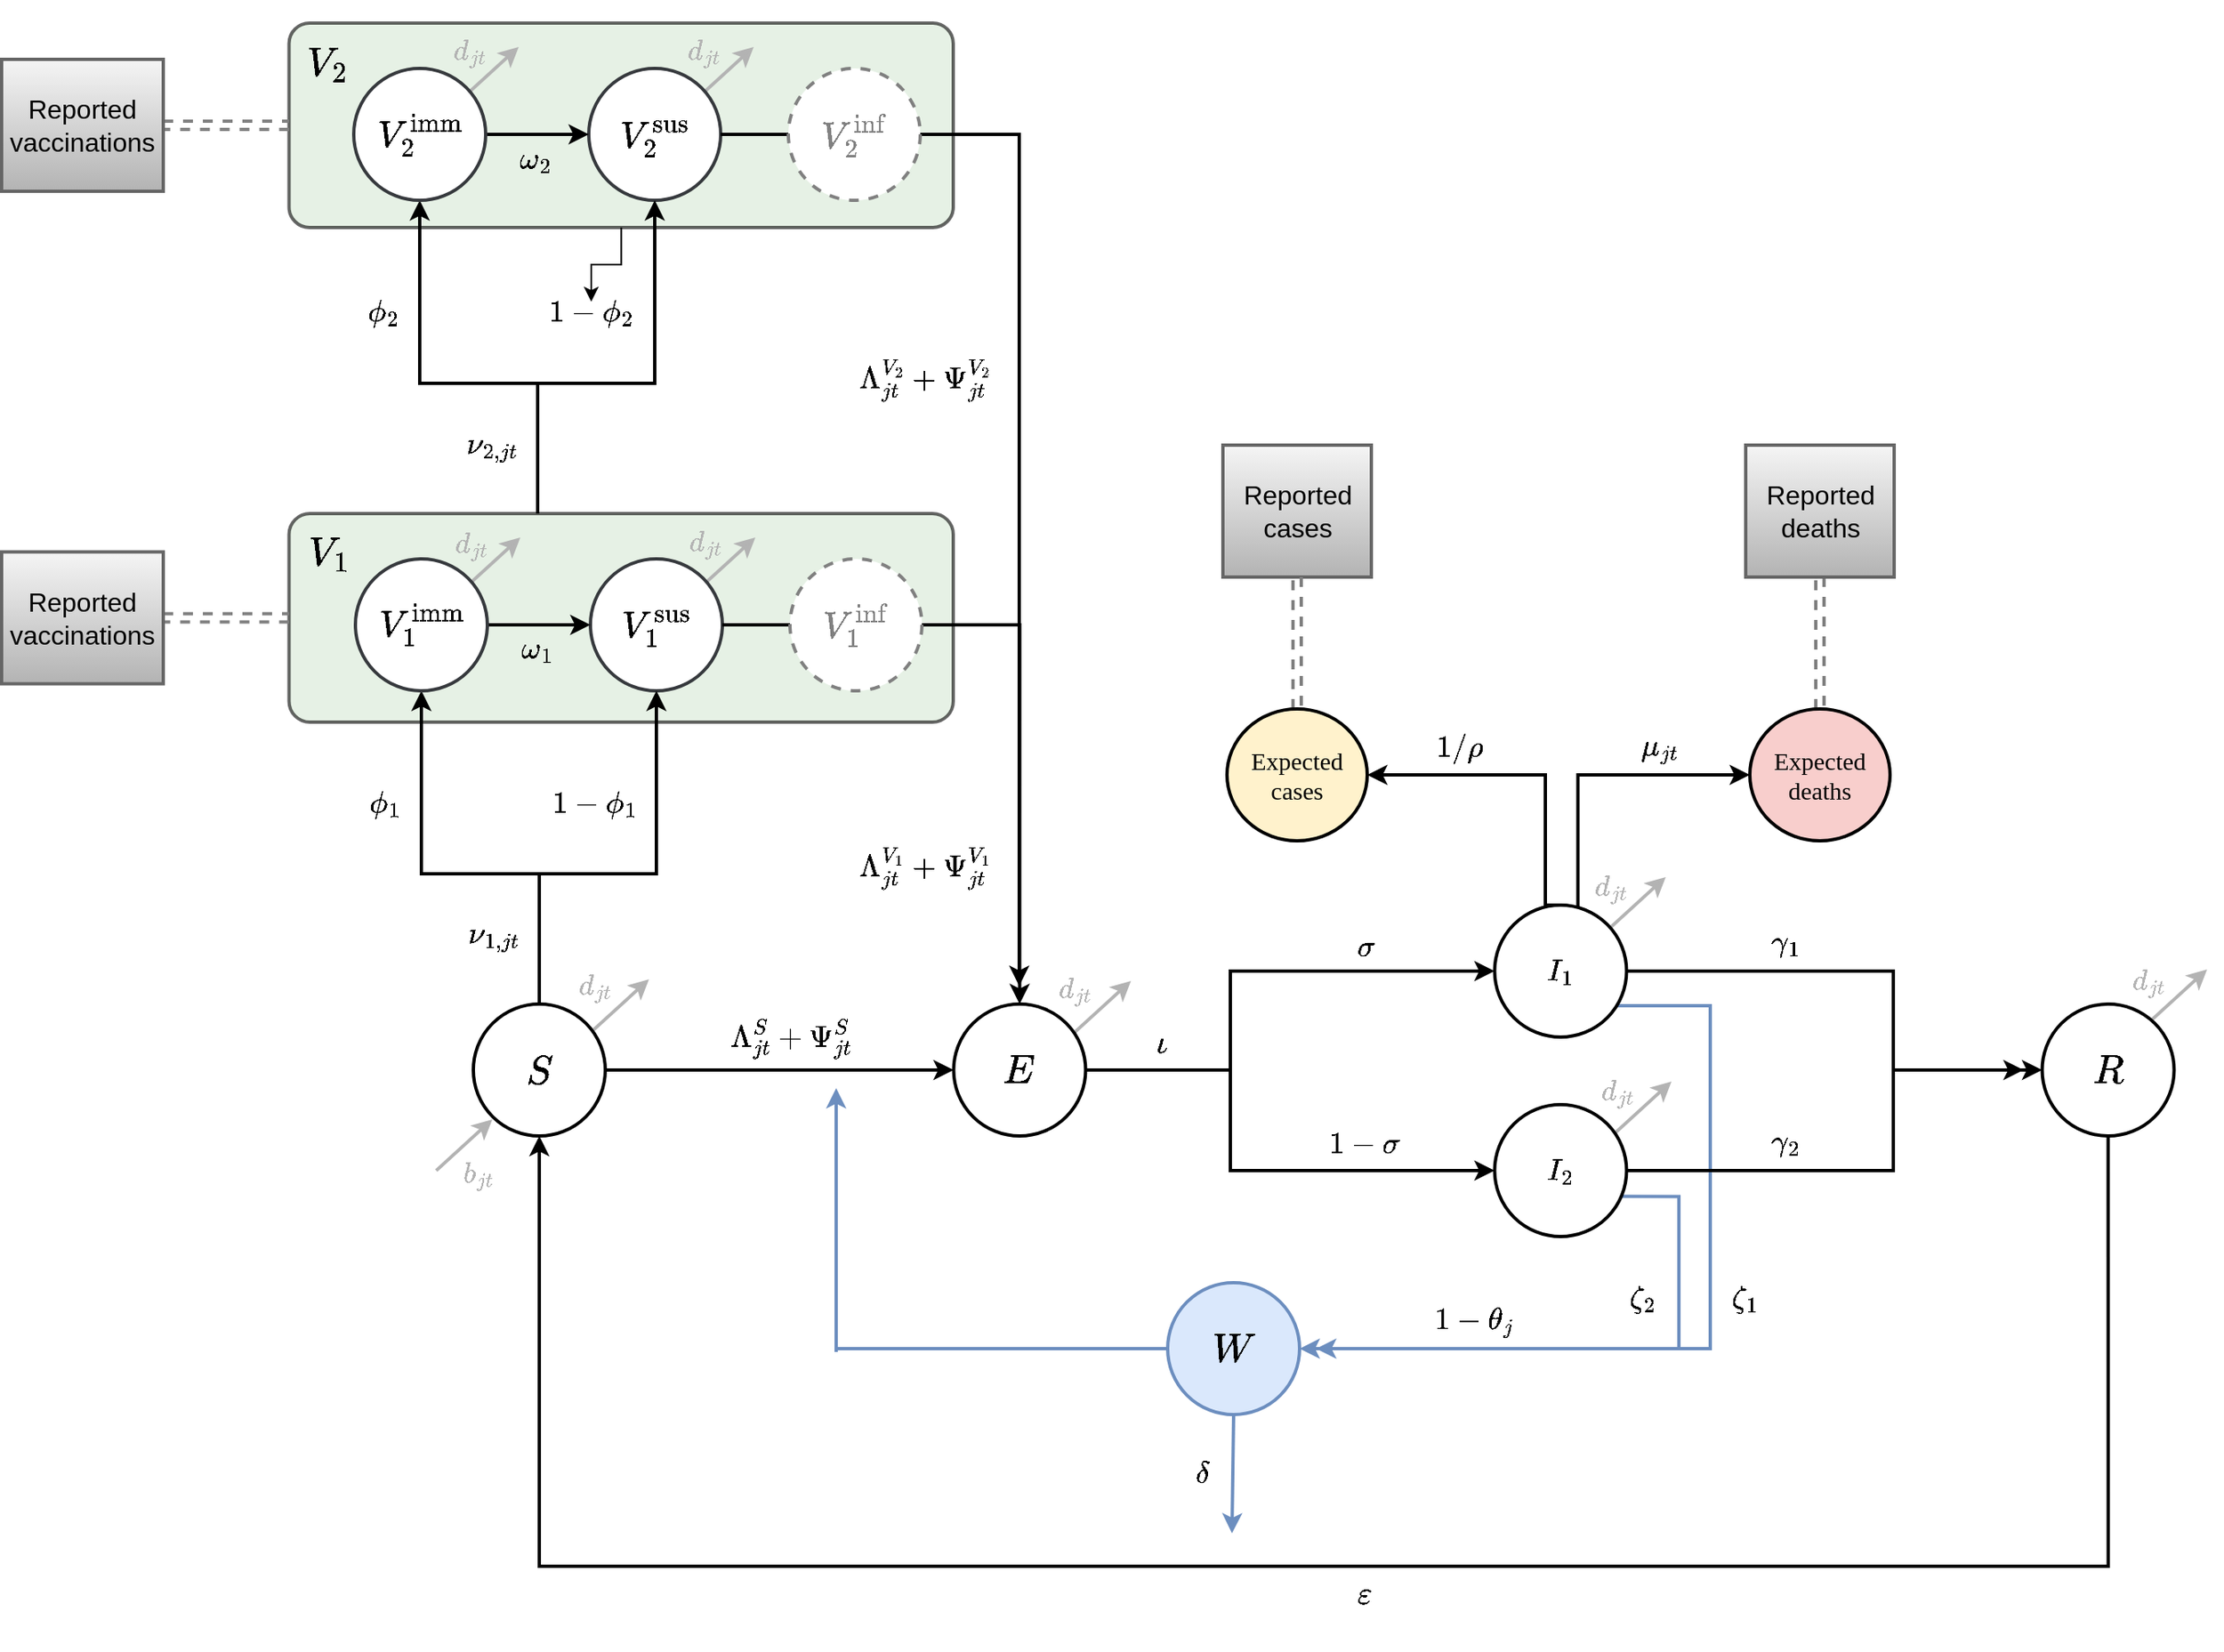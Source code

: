 <mxfile version="24.7.5">
  <diagram name="Page-1" id="SHD7UDlB_XUJz2UPsoch">
    <mxGraphModel dx="726" dy="-8686" grid="1" gridSize="10" guides="1" tooltips="1" connect="1" arrows="1" fold="1" page="1" pageScale="1" pageWidth="850" pageHeight="1100" background="#FFFFFF" math="1" shadow="0">
      <root>
        <mxCell id="0" />
        <mxCell id="1" parent="0" />
        <mxCell id="UCHa1UU7zW6uGpZXuyY--20" value="" style="rounded=1;whiteSpace=wrap;html=1;fillColor=#d5e8d4;strokeColor=#000000;arcSize=10;strokeWidth=2;opacity=60;" parent="1" vertex="1">
          <mxGeometry x="1367.25" y="10583.5" width="402.75" height="126.5" as="geometry" />
        </mxCell>
        <mxCell id="UCHa1UU7zW6uGpZXuyY--46" style="edgeStyle=orthogonalEdgeStyle;rounded=0;orthogonalLoop=1;jettySize=auto;html=1;" parent="1" edge="1">
          <mxGeometry relative="1" as="geometry">
            <mxPoint x="1579" y="10740" as="targetPoint" />
            <mxPoint x="1579" y="10740" as="sourcePoint" />
          </mxGeometry>
        </mxCell>
        <mxCell id="UCHa1UU7zW6uGpZXuyY--34" value="$$ d_{jt} $$" style="text;html=1;align=center;verticalAlign=middle;whiteSpace=wrap;rounded=0;rotation=0;fontSize=17;fontFamily=Verdana;fillColor=none;fontColor=#B3B3B3;strokeColor=none;strokeWidth=2;" parent="1" vertex="1">
          <mxGeometry x="1610" y="10586" width="20" height="30" as="geometry" />
        </mxCell>
        <mxCell id="UCHa1UU7zW6uGpZXuyY--35" value="" style="endArrow=classic;html=1;rounded=0;fillColor=#f5f5f5;strokeColor=#B3B3B3;strokeWidth=2;" parent="1" edge="1">
          <mxGeometry width="50" height="50" relative="1" as="geometry">
            <mxPoint x="1616" y="10629" as="sourcePoint" />
            <mxPoint x="1650" y="10598" as="targetPoint" />
          </mxGeometry>
        </mxCell>
        <mxCell id="oLPMuAoCh5_cgTSaJTIH-137" style="edgeStyle=orthogonalEdgeStyle;rounded=0;orthogonalLoop=1;jettySize=auto;html=1;strokeColor=#000000;strokeWidth=2;entryX=0;entryY=0.5;entryDx=0;entryDy=0;exitX=1;exitY=0;exitDx=0;exitDy=0;" parent="1" source="oLPMuAoCh5_cgTSaJTIH-207" target="oLPMuAoCh5_cgTSaJTIH-170" edge="1">
          <mxGeometry relative="1" as="geometry">
            <mxPoint x="2180" y="10792" as="sourcePoint" />
            <mxPoint x="2220" y="10792" as="targetPoint" />
            <Array as="points">
              <mxPoint x="2148.75" y="10833" />
              <mxPoint x="2148.75" y="10742" />
            </Array>
          </mxGeometry>
        </mxCell>
        <mxCell id="oLPMuAoCh5_cgTSaJTIH-140" style="edgeStyle=orthogonalEdgeStyle;rounded=0;orthogonalLoop=1;jettySize=auto;html=1;exitX=1;exitY=0.5;exitDx=0;exitDy=0;strokeColor=#000000;strokeWidth=2;entryX=0;entryY=0.5;entryDx=0;entryDy=0;" parent="1" source="oLPMuAoCh5_cgTSaJTIH-202" target="oLPMuAoCh5_cgTSaJTIH-206" edge="1">
          <mxGeometry relative="1" as="geometry">
            <mxPoint x="1979.75" y="10922" as="sourcePoint" />
            <mxPoint x="1747.25" y="10921" as="targetPoint" />
          </mxGeometry>
        </mxCell>
        <mxCell id="oLPMuAoCh5_cgTSaJTIH-143" style="edgeStyle=orthogonalEdgeStyle;rounded=0;orthogonalLoop=1;jettySize=auto;html=1;fillColor=#dae8fc;strokeColor=#6c8ebf;strokeWidth=2;exitX=0.909;exitY=0.696;exitDx=0;exitDy=0;exitPerimeter=0;entryX=1;entryY=0.5;entryDx=0;entryDy=0;" parent="1" source="oLPMuAoCh5_cgTSaJTIH-205" target="oLPMuAoCh5_cgTSaJTIH-146" edge="1">
          <mxGeometry relative="1" as="geometry">
            <Array as="points">
              <mxPoint x="2210" y="10998" />
              <mxPoint x="2210" y="11090" />
            </Array>
            <mxPoint x="2240" y="11030" as="sourcePoint" />
            <mxPoint x="2050" y="11109" as="targetPoint" />
          </mxGeometry>
        </mxCell>
        <mxCell id="oLPMuAoCh5_cgTSaJTIH-144" style="edgeStyle=orthogonalEdgeStyle;rounded=0;orthogonalLoop=1;jettySize=auto;html=1;exitX=0.5;exitY=1;exitDx=0;exitDy=0;entryX=0.5;entryY=1;entryDx=0;entryDy=0;strokeColor=#000000;strokeWidth=2;" parent="1" source="oLPMuAoCh5_cgTSaJTIH-204" target="oLPMuAoCh5_cgTSaJTIH-202" edge="1">
          <mxGeometry relative="1" as="geometry">
            <Array as="points">
              <mxPoint x="2470" y="11222" />
              <mxPoint x="1519" y="11222" />
            </Array>
            <mxPoint x="2480" y="10961" as="sourcePoint" />
            <mxPoint x="1320.25" y="10961" as="targetPoint" />
          </mxGeometry>
        </mxCell>
        <mxCell id="oLPMuAoCh5_cgTSaJTIH-145" style="edgeStyle=orthogonalEdgeStyle;rounded=0;orthogonalLoop=1;jettySize=auto;html=1;fillColor=#dae8fc;strokeColor=#6c8ebf;exitX=0;exitY=0.5;exitDx=0;exitDy=0;strokeWidth=2;" parent="1" source="oLPMuAoCh5_cgTSaJTIH-146" edge="1">
          <mxGeometry relative="1" as="geometry">
            <mxPoint x="1699" y="10932" as="targetPoint" />
            <mxPoint x="1933.75" y="11021" as="sourcePoint" />
            <Array as="points">
              <mxPoint x="1699" y="11092" />
              <mxPoint x="1699" y="10982" />
            </Array>
          </mxGeometry>
        </mxCell>
        <mxCell id="oLPMuAoCh5_cgTSaJTIH-146" value="$$W$$" style="ellipse;whiteSpace=wrap;html=1;aspect=fixed;fontSize=24;fontFamily=Verdana;fillColor=#dae8fc;strokeColor=#6c8ebf;strokeWidth=2;fontColor=#000000;" parent="1" vertex="1">
          <mxGeometry x="1900" y="11050" width="80" height="80" as="geometry" />
        </mxCell>
        <mxCell id="oLPMuAoCh5_cgTSaJTIH-147" style="edgeStyle=orthogonalEdgeStyle;rounded=0;orthogonalLoop=1;jettySize=auto;html=1;exitX=0.5;exitY=0;exitDx=0;exitDy=0;shape=link;dashed=1;fillColor=#e1d5e7;strokeColor=#808080;strokeWidth=2;entryX=0.5;entryY=1;entryDx=0;entryDy=0;" parent="1" source="oLPMuAoCh5_cgTSaJTIH-170" target="oLPMuAoCh5_cgTSaJTIH-159" edge="1">
          <mxGeometry relative="1" as="geometry">
            <mxPoint x="2294.21" y="10502" as="sourcePoint" />
            <mxPoint x="2294" y="10632" as="targetPoint" />
          </mxGeometry>
        </mxCell>
        <mxCell id="oLPMuAoCh5_cgTSaJTIH-150" value="$$ \phi_1 $$" style="text;html=1;align=center;verticalAlign=middle;whiteSpace=wrap;rounded=0;rotation=0;fontSize=18;fontFamily=Verdana;fontColor=#000000;strokeWidth=2;" parent="1" vertex="1">
          <mxGeometry x="1405.5" y="10743.75" width="39" height="30" as="geometry" />
        </mxCell>
        <mxCell id="oLPMuAoCh5_cgTSaJTIH-151" value="$$\Lambda^{S}_{jt} + \Psi^{S}_{jt} $$" style="text;html=1;align=center;verticalAlign=middle;whiteSpace=wrap;rounded=0;rotation=0;fontSize=18;fontFamily=Verdana;fontColor=#000000;strokeWidth=2;" parent="1" vertex="1">
          <mxGeometry x="1625" y="10887" width="94" height="30" as="geometry" />
        </mxCell>
        <mxCell id="oLPMuAoCh5_cgTSaJTIH-152" value="$$ \gamma_1 $$" style="text;html=1;align=center;verticalAlign=middle;whiteSpace=wrap;rounded=0;rotation=0;fontSize=18;fontFamily=Verdana;fontColor=#000000;strokeWidth=2;" parent="1" vertex="1">
          <mxGeometry x="2239.5" y="10829" width="70" height="30" as="geometry" />
        </mxCell>
        <mxCell id="oLPMuAoCh5_cgTSaJTIH-153" value="$$ \omega_1 $$" style="text;html=1;align=center;verticalAlign=middle;whiteSpace=wrap;rounded=0;rotation=0;fontSize=18;fontFamily=Verdana;fontColor=#000000;strokeWidth=2;" parent="1" vertex="1">
          <mxGeometry x="1497.5" y="10651" width="39" height="30" as="geometry" />
        </mxCell>
        <mxCell id="oLPMuAoCh5_cgTSaJTIH-154" value="" style="endArrow=classic;html=1;rounded=0;fillColor=#f5f5f5;strokeColor=#B3B3B3;strokeWidth=2;" parent="1" edge="1">
          <mxGeometry width="50" height="50" relative="1" as="geometry">
            <mxPoint x="1551.5" y="10897" as="sourcePoint" />
            <mxPoint x="1585.5" y="10866" as="targetPoint" />
          </mxGeometry>
        </mxCell>
        <mxCell id="oLPMuAoCh5_cgTSaJTIH-155" value="$$ \varepsilon $$" style="text;html=1;align=center;verticalAlign=middle;whiteSpace=wrap;rounded=0;rotation=0;fontSize=19;fontFamily=Verdana;fontColor=#000000;strokeWidth=2;" parent="1" vertex="1">
          <mxGeometry x="1999.75" y="11224" width="39" height="30" as="geometry" />
        </mxCell>
        <mxCell id="oLPMuAoCh5_cgTSaJTIH-157" style="edgeStyle=orthogonalEdgeStyle;rounded=0;orthogonalLoop=1;jettySize=auto;html=1;strokeColor=#000000;strokeWidth=2;exitX=0.5;exitY=0;exitDx=0;exitDy=0;entryX=1;entryY=0.5;entryDx=0;entryDy=0;" parent="1" source="oLPMuAoCh5_cgTSaJTIH-207" target="oLPMuAoCh5_cgTSaJTIH-163" edge="1">
          <mxGeometry relative="1" as="geometry">
            <mxPoint x="2100" y="10782" as="sourcePoint" />
            <Array as="points">
              <mxPoint x="2129" y="10821" />
              <mxPoint x="2129" y="10742" />
            </Array>
            <mxPoint x="2099" y="10612" as="targetPoint" />
          </mxGeometry>
        </mxCell>
        <mxCell id="oLPMuAoCh5_cgTSaJTIH-158" value="Reported cases" style="whiteSpace=wrap;html=1;fillColor=#f5f5f5;strokeColor=#666666;strokeWidth=2;fontSize=16;gradientColor=#b3b3b3;fontColor=#000000;" parent="1" vertex="1">
          <mxGeometry x="1933.5" y="10542" width="90" height="80" as="geometry" />
        </mxCell>
        <mxCell id="oLPMuAoCh5_cgTSaJTIH-159" value="Reported deaths" style="whiteSpace=wrap;html=1;fillColor=#f5f5f5;strokeColor=#666666;strokeWidth=2;fontSize=16;gradientColor=#b3b3b3;fontColor=#000000;" parent="1" vertex="1">
          <mxGeometry x="2250.5" y="10542" width="90" height="80" as="geometry" />
        </mxCell>
        <mxCell id="oLPMuAoCh5_cgTSaJTIH-160" value="$$ \sigma $$" style="text;html=1;align=center;verticalAlign=middle;whiteSpace=wrap;rounded=0;rotation=0;fontSize=18;fontFamily=Verdana;fontColor=#000000;strokeWidth=2;" parent="1" vertex="1">
          <mxGeometry x="2010" y="10831" width="20" height="30" as="geometry" />
        </mxCell>
        <mxCell id="oLPMuAoCh5_cgTSaJTIH-161" value="$$ 1-\sigma $$" style="text;html=1;align=center;verticalAlign=middle;whiteSpace=wrap;rounded=0;rotation=0;fontSize=18;fontFamily=Verdana;fontColor=#000000;strokeWidth=2;" parent="1" vertex="1">
          <mxGeometry x="2000.75" y="10951" width="37" height="30" as="geometry" />
        </mxCell>
        <mxCell id="oLPMuAoCh5_cgTSaJTIH-162" style="edgeStyle=orthogonalEdgeStyle;rounded=0;orthogonalLoop=1;jettySize=auto;html=1;exitX=0.5;exitY=0;exitDx=0;exitDy=0;entryX=0.5;entryY=1;entryDx=0;entryDy=0;shape=link;dashed=1;fillColor=#e1d5e7;strokeColor=#808080;strokeWidth=2;" parent="1" source="oLPMuAoCh5_cgTSaJTIH-163" target="oLPMuAoCh5_cgTSaJTIH-158" edge="1">
          <mxGeometry relative="1" as="geometry" />
        </mxCell>
        <mxCell id="oLPMuAoCh5_cgTSaJTIH-163" value="&lt;span style=&quot;font-size: 15px;&quot;&gt;Expected&lt;/span&gt;&lt;div style=&quot;font-size: 15px;&quot;&gt;&lt;span style=&quot;font-size: 15px;&quot;&gt;cases&lt;/span&gt;&lt;/div&gt;" style="ellipse;whiteSpace=wrap;html=1;fontSize=15;fontFamily=Verdana;fillColor=#fff2cc;strokeColor=#000000;strokeWidth=2;fontColor=#000000;" parent="1" vertex="1">
          <mxGeometry x="1936" y="10702" width="85" height="80" as="geometry" />
        </mxCell>
        <mxCell id="oLPMuAoCh5_cgTSaJTIH-164" value="$$ 1/\rho $$" style="text;html=1;align=center;verticalAlign=middle;whiteSpace=wrap;rounded=0;rotation=0;fontSize=18;fontFamily=Verdana;fontColor=#000000;strokeWidth=2;" parent="1" vertex="1">
          <mxGeometry x="2067" y="10709.5" width="20" height="30" as="geometry" />
        </mxCell>
        <mxCell id="oLPMuAoCh5_cgTSaJTIH-167" value="$$ \zeta_1 $$" style="text;html=1;align=center;verticalAlign=middle;whiteSpace=wrap;rounded=0;rotation=0;fontSize=18;fontFamily=Verdana;fillColor=none;fontColor=#000000;strokeColor=none;strokeWidth=2;" parent="1" vertex="1">
          <mxGeometry x="2239.75" y="11044" width="20" height="30" as="geometry" />
        </mxCell>
        <mxCell id="oLPMuAoCh5_cgTSaJTIH-168" value="" style="endArrow=classic;html=1;rounded=0;fillColor=#f5f5f5;strokeColor=#6C8EBF;strokeWidth=2;exitX=0.5;exitY=1;exitDx=0;exitDy=0;" parent="1" source="oLPMuAoCh5_cgTSaJTIH-146" edge="1">
          <mxGeometry width="50" height="50" relative="1" as="geometry">
            <mxPoint x="1975.25" y="11141" as="sourcePoint" />
            <mxPoint x="1939" y="11202" as="targetPoint" />
          </mxGeometry>
        </mxCell>
        <mxCell id="oLPMuAoCh5_cgTSaJTIH-169" value="$$ \delta $$" style="text;html=1;align=center;verticalAlign=middle;whiteSpace=wrap;rounded=0;rotation=0;fontSize=18;fontFamily=Verdana;fontColor=#000000;strokeWidth=2;" parent="1" vertex="1">
          <mxGeometry x="1895" y="11151" width="51.5" height="30" as="geometry" />
        </mxCell>
        <mxCell id="oLPMuAoCh5_cgTSaJTIH-170" value="&lt;div style=&quot;font-size: 15px;&quot;&gt;&lt;font style=&quot;font-size: 15px;&quot;&gt;Expected&lt;/font&gt;&lt;/div&gt;&lt;div style=&quot;font-size: 15px;&quot;&gt;&lt;font style=&quot;font-size: 15px;&quot;&gt;deaths&lt;/font&gt;&lt;/div&gt;" style="ellipse;whiteSpace=wrap;html=1;fontSize=15;fontFamily=Verdana;fillColor=#f8cecc;strokeColor=#000000;strokeWidth=2;fontColor=#000000;" parent="1" vertex="1">
          <mxGeometry x="2253" y="10702" width="85" height="80" as="geometry" />
        </mxCell>
        <mxCell id="oLPMuAoCh5_cgTSaJTIH-171" value="$$b_{jt}$$" style="text;html=1;align=center;verticalAlign=middle;whiteSpace=wrap;rounded=0;rotation=0;fontSize=17;fontFamily=Verdana;fillColor=none;fontColor=#B3B3B3;strokeColor=none;strokeWidth=2;" parent="1" vertex="1">
          <mxGeometry x="1471.5" y="10969" width="20" height="30" as="geometry" />
        </mxCell>
        <mxCell id="oLPMuAoCh5_cgTSaJTIH-172" value="" style="endArrow=classic;html=1;rounded=0;fillColor=#f5f5f5;strokeColor=#B3B3B3;strokeWidth=2;" parent="1" edge="1">
          <mxGeometry width="50" height="50" relative="1" as="geometry">
            <mxPoint x="1456.5" y="10982" as="sourcePoint" />
            <mxPoint x="1490.5" y="10951" as="targetPoint" />
          </mxGeometry>
        </mxCell>
        <mxCell id="oLPMuAoCh5_cgTSaJTIH-173" value="$$ d_{jt} $$" style="text;html=1;align=center;verticalAlign=middle;whiteSpace=wrap;rounded=0;rotation=0;fontSize=17;fontFamily=Verdana;fillColor=none;fontColor=#B3B3B3;strokeColor=none;strokeWidth=2;" parent="1" vertex="1">
          <mxGeometry x="1467.5" y="10587" width="20" height="30" as="geometry" />
        </mxCell>
        <mxCell id="oLPMuAoCh5_cgTSaJTIH-174" value="" style="endArrow=classic;html=1;rounded=0;fillColor=#f5f5f5;strokeColor=#B3B3B3;strokeWidth=2;" parent="1" edge="1">
          <mxGeometry width="50" height="50" relative="1" as="geometry">
            <mxPoint x="1473.5" y="10629" as="sourcePoint" />
            <mxPoint x="1507.5" y="10598" as="targetPoint" />
          </mxGeometry>
        </mxCell>
        <mxCell id="oLPMuAoCh5_cgTSaJTIH-183" value="$$ d_{jt} $$" style="text;html=1;align=center;verticalAlign=middle;whiteSpace=wrap;rounded=0;rotation=0;fontSize=17;fontFamily=Verdana;fillColor=none;fontColor=#B3B3B3;strokeColor=none;strokeWidth=2;" parent="1" vertex="1">
          <mxGeometry x="1833.75" y="10857" width="20" height="30" as="geometry" />
        </mxCell>
        <mxCell id="oLPMuAoCh5_cgTSaJTIH-184" value="" style="endArrow=classic;html=1;rounded=0;fillColor=#f5f5f5;strokeColor=#B3B3B3;strokeWidth=2;" parent="1" edge="1">
          <mxGeometry width="50" height="50" relative="1" as="geometry">
            <mxPoint x="1843.75" y="10898" as="sourcePoint" />
            <mxPoint x="1877.75" y="10867" as="targetPoint" />
          </mxGeometry>
        </mxCell>
        <mxCell id="oLPMuAoCh5_cgTSaJTIH-186" value="$$ \iota $$" style="text;html=1;align=center;verticalAlign=middle;whiteSpace=wrap;rounded=0;rotation=0;fontSize=19;fontFamily=Verdana;fontColor=#000000;strokeWidth=2;" parent="1" vertex="1">
          <mxGeometry x="1861" y="10890" width="70" height="30" as="geometry" />
        </mxCell>
        <mxCell id="oLPMuAoCh5_cgTSaJTIH-188" style="edgeStyle=orthogonalEdgeStyle;rounded=0;orthogonalLoop=1;jettySize=auto;html=1;exitX=1;exitY=0.5;exitDx=0;exitDy=0;entryX=0;entryY=0.5;entryDx=0;entryDy=0;strokeWidth=2;strokeColor=#000000;" parent="1" target="oLPMuAoCh5_cgTSaJTIH-205" edge="1">
          <mxGeometry relative="1" as="geometry">
            <mxPoint x="1854.25" y="10921" as="sourcePoint" />
            <mxPoint x="2024.25" y="10855" as="targetPoint" />
            <Array as="points">
              <mxPoint x="1938" y="10921" />
              <mxPoint x="1938" y="10982" />
            </Array>
          </mxGeometry>
        </mxCell>
        <mxCell id="oLPMuAoCh5_cgTSaJTIH-189" style="edgeStyle=orthogonalEdgeStyle;rounded=0;orthogonalLoop=1;jettySize=auto;html=1;exitX=1;exitY=0.5;exitDx=0;exitDy=0;strokeWidth=2;strokeColor=#000000;entryX=0;entryY=0.5;entryDx=0;entryDy=0;" parent="1" source="oLPMuAoCh5_cgTSaJTIH-206" target="oLPMuAoCh5_cgTSaJTIH-207" edge="1">
          <mxGeometry relative="1" as="geometry">
            <mxPoint x="1854.25" y="10921" as="sourcePoint" />
            <mxPoint x="1997.25" y="10902" as="targetPoint" />
            <Array as="points">
              <mxPoint x="1938" y="10921" />
              <mxPoint x="1938" y="10861" />
            </Array>
          </mxGeometry>
        </mxCell>
        <mxCell id="oLPMuAoCh5_cgTSaJTIH-190" style="edgeStyle=orthogonalEdgeStyle;rounded=0;orthogonalLoop=1;jettySize=auto;html=1;exitX=1;exitY=1;exitDx=0;exitDy=0;fillColor=#dae8fc;strokeColor=#6c8ebf;strokeWidth=2;" parent="1" source="oLPMuAoCh5_cgTSaJTIH-207" edge="1">
          <mxGeometry relative="1" as="geometry">
            <mxPoint x="2100.034" y="10899.284" as="sourcePoint" />
            <mxPoint x="1990" y="11090" as="targetPoint" />
            <Array as="points">
              <mxPoint x="2166" y="10882" />
              <mxPoint x="2229" y="10882" />
              <mxPoint x="2229" y="11090" />
            </Array>
          </mxGeometry>
        </mxCell>
        <mxCell id="oLPMuAoCh5_cgTSaJTIH-191" value="$$ \zeta_2 $$" style="text;html=1;align=center;verticalAlign=middle;whiteSpace=wrap;rounded=0;rotation=0;fontSize=18;fontFamily=Verdana;fillColor=none;fontColor=#000000;strokeColor=none;strokeWidth=2;" parent="1" vertex="1">
          <mxGeometry x="2178.25" y="11044" width="20" height="30" as="geometry" />
        </mxCell>
        <mxCell id="oLPMuAoCh5_cgTSaJTIH-192" style="edgeStyle=orthogonalEdgeStyle;rounded=0;orthogonalLoop=1;jettySize=auto;html=1;exitX=1;exitY=0.5;exitDx=0;exitDy=0;strokeWidth=2;strokeColor=#000000;entryX=0;entryY=0.5;entryDx=0;entryDy=0;" parent="1" source="oLPMuAoCh5_cgTSaJTIH-207" target="oLPMuAoCh5_cgTSaJTIH-204" edge="1">
          <mxGeometry relative="1" as="geometry">
            <mxPoint x="2194.75" y="10872" as="sourcePoint" />
            <mxPoint x="2400.25" y="10942" as="targetPoint" />
            <Array as="points">
              <mxPoint x="2340" y="10861" />
              <mxPoint x="2340" y="10921" />
            </Array>
          </mxGeometry>
        </mxCell>
        <mxCell id="oLPMuAoCh5_cgTSaJTIH-193" style="edgeStyle=orthogonalEdgeStyle;rounded=0;orthogonalLoop=1;jettySize=auto;html=1;exitX=1;exitY=0.5;exitDx=0;exitDy=0;strokeWidth=2;strokeColor=#000000;" parent="1" source="oLPMuAoCh5_cgTSaJTIH-205" edge="1">
          <mxGeometry relative="1" as="geometry">
            <mxPoint x="2188.25" y="10881" as="sourcePoint" />
            <mxPoint x="2419" y="10921" as="targetPoint" />
            <Array as="points">
              <mxPoint x="2340" y="10982" />
              <mxPoint x="2340" y="10921" />
            </Array>
          </mxGeometry>
        </mxCell>
        <mxCell id="oLPMuAoCh5_cgTSaJTIH-194" value="$$ d_{jt} $$" style="text;html=1;align=center;verticalAlign=middle;whiteSpace=wrap;rounded=0;rotation=0;fontSize=17;fontFamily=Verdana;fillColor=none;fontColor=#B3B3B3;strokeColor=none;strokeWidth=2;" parent="1" vertex="1">
          <mxGeometry x="2485.25" y="10852" width="20" height="30" as="geometry" />
        </mxCell>
        <mxCell id="oLPMuAoCh5_cgTSaJTIH-195" value="" style="endArrow=classic;html=1;rounded=0;fillColor=#f5f5f5;strokeColor=#B3B3B3;strokeWidth=2;" parent="1" edge="1">
          <mxGeometry width="50" height="50" relative="1" as="geometry">
            <mxPoint x="2496.25" y="10891" as="sourcePoint" />
            <mxPoint x="2530.25" y="10860" as="targetPoint" />
          </mxGeometry>
        </mxCell>
        <mxCell id="oLPMuAoCh5_cgTSaJTIH-196" value="$$ \gamma_2 $$" style="text;html=1;align=center;verticalAlign=middle;whiteSpace=wrap;rounded=0;rotation=0;fontSize=18;fontFamily=Verdana;fontColor=#000000;strokeWidth=2;" parent="1" vertex="1">
          <mxGeometry x="2239.75" y="10950" width="70" height="30" as="geometry" />
        </mxCell>
        <mxCell id="oLPMuAoCh5_cgTSaJTIH-202" value="$$S$$" style="ellipse;whiteSpace=wrap;html=1;aspect=fixed;fontSize=24;fontFamily=Verdana;fillColor=#FFFFFF;strokeColor=#000000;fontColor=#000000;strokeWidth=2;" parent="1" vertex="1">
          <mxGeometry x="1479" y="10881" width="80" height="80" as="geometry" />
        </mxCell>
        <mxCell id="oLPMuAoCh5_cgTSaJTIH-204" value="$$R$$" style="ellipse;whiteSpace=wrap;html=1;aspect=fixed;fontSize=24;fontFamily=Verdana;fillColor=#FFFFFF;strokeColor=#000000;fontColor=#000000;strokeWidth=2;" parent="1" vertex="1">
          <mxGeometry x="2430.25" y="10881" width="80" height="80" as="geometry" />
        </mxCell>
        <mxCell id="oLPMuAoCh5_cgTSaJTIH-206" value="$$E$$" style="ellipse;whiteSpace=wrap;html=1;aspect=fixed;fontSize=24;fontFamily=Verdana;fillColor=#FFFFFF;strokeColor=#000000;fontColor=#000000;strokeWidth=2;" parent="1" vertex="1">
          <mxGeometry x="1770.25" y="10881" width="80" height="80" as="geometry" />
        </mxCell>
        <mxCell id="oLPMuAoCh5_cgTSaJTIH-208" value="$$ \mu_{jt} $$" style="text;html=1;align=center;verticalAlign=middle;whiteSpace=wrap;rounded=0;rotation=0;fontSize=18;fontFamily=Verdana;fontColor=#000000;strokeWidth=2;" parent="1" vertex="1">
          <mxGeometry x="2189" y="10709.5" width="20" height="30" as="geometry" />
        </mxCell>
        <mxCell id="oLPMuAoCh5_cgTSaJTIH-210" value="" style="endArrow=classic;html=1;rounded=0;fillColor=#f5f5f5;strokeColor=#B3B3B3;strokeWidth=2;fontStyle=1" parent="1" edge="1">
          <mxGeometry width="50" height="50" relative="1" as="geometry">
            <mxPoint x="2168" y="10835" as="sourcePoint" />
            <mxPoint x="2202" y="10804" as="targetPoint" />
          </mxGeometry>
        </mxCell>
        <mxCell id="oLPMuAoCh5_cgTSaJTIH-209" value="&lt;span style=&quot;font-weight: 400;&quot;&gt;$$ d_{jt} $$&lt;/span&gt;" style="text;html=1;align=center;verticalAlign=middle;whiteSpace=wrap;rounded=0;rotation=0;fontSize=17;fontFamily=Verdana;fillColor=none;fontColor=#B3B3B3;strokeColor=none;strokeWidth=2;fontStyle=1" parent="1" vertex="1">
          <mxGeometry x="2159" y="10795" width="20" height="30" as="geometry" />
        </mxCell>
        <mxCell id="oLPMuAoCh5_cgTSaJTIH-213" value="&lt;span style=&quot;font-weight: 400;&quot;&gt;$$ d_{jt} $$&lt;/span&gt;" style="text;html=1;align=center;verticalAlign=middle;whiteSpace=wrap;rounded=0;rotation=0;fontSize=17;fontFamily=Verdana;fillColor=none;fontColor=#B3B3B3;strokeColor=none;strokeWidth=2;fontStyle=1" parent="1" vertex="1">
          <mxGeometry x="2162.5" y="10919" width="20" height="30" as="geometry" />
        </mxCell>
        <mxCell id="oLPMuAoCh5_cgTSaJTIH-214" value="" style="endArrow=classic;html=1;rounded=0;fillColor=#f5f5f5;strokeColor=#B3B3B3;strokeWidth=2;fontStyle=1" parent="1" edge="1">
          <mxGeometry width="50" height="50" relative="1" as="geometry">
            <mxPoint x="2171.5" y="10959" as="sourcePoint" />
            <mxPoint x="2205.5" y="10928" as="targetPoint" />
          </mxGeometry>
        </mxCell>
        <mxCell id="UCHa1UU7zW6uGpZXuyY--8" value="$$1-\phi_1$$" style="text;html=1;align=center;verticalAlign=middle;whiteSpace=wrap;rounded=0;rotation=0;fontSize=18;fontFamily=Verdana;fontColor=#000000;strokeWidth=2;" parent="1" vertex="1">
          <mxGeometry x="1533" y="10752.5" width="39" height="12.5" as="geometry" />
        </mxCell>
        <mxCell id="UCHa1UU7zW6uGpZXuyY--18" value="$$V^{\text{sus}}_1$$" style="ellipse;whiteSpace=wrap;html=1;aspect=fixed;fontSize=22;fontFamily=Verdana;strokeWidth=2;fillColor=#FFFFFF;strokeColor=#36393d;fontColor=#000000;" parent="1" vertex="1">
          <mxGeometry x="1550" y="10611" width="80" height="80" as="geometry" />
        </mxCell>
        <mxCell id="UCHa1UU7zW6uGpZXuyY--21" value="$$V_1$$" style="text;html=1;align=center;verticalAlign=middle;whiteSpace=wrap;rounded=0;rotation=0;fontSize=24;fontFamily=Verdana;fontColor=#000000;strokeWidth=2;" parent="1" vertex="1">
          <mxGeometry x="1372" y="10592" width="39" height="30" as="geometry" />
        </mxCell>
        <mxCell id="UCHa1UU7zW6uGpZXuyY--22" style="edgeStyle=orthogonalEdgeStyle;rounded=0;orthogonalLoop=1;jettySize=auto;html=1;fillColor=#60a917;strokeColor=#000000;strokeWidth=2;exitX=0.5;exitY=0;exitDx=0;exitDy=0;entryX=0.5;entryY=1;entryDx=0;entryDy=0;" parent="1" source="oLPMuAoCh5_cgTSaJTIH-202" target="oLPMuAoCh5_cgTSaJTIH-142" edge="1">
          <mxGeometry relative="1" as="geometry">
            <mxPoint x="1459" y="10872" as="sourcePoint" />
            <mxPoint x="1460" y="10722" as="targetPoint" />
            <Array as="points">
              <mxPoint x="1519" y="10802" />
              <mxPoint x="1448" y="10802" />
            </Array>
          </mxGeometry>
        </mxCell>
        <mxCell id="UCHa1UU7zW6uGpZXuyY--26" style="edgeStyle=orthogonalEdgeStyle;rounded=0;orthogonalLoop=1;jettySize=auto;html=1;entryX=0;entryY=0.5;entryDx=0;entryDy=0;fillColor=#60a917;strokeColor=#000000;strokeWidth=2;exitX=1;exitY=0.5;exitDx=0;exitDy=0;" parent="1" source="oLPMuAoCh5_cgTSaJTIH-142" target="UCHa1UU7zW6uGpZXuyY--18" edge="1">
          <mxGeometry relative="1" as="geometry">
            <mxPoint x="1449" y="10931" as="sourcePoint" />
            <mxPoint x="1449" y="10706" as="targetPoint" />
            <Array as="points">
              <mxPoint x="1509" y="10651" />
              <mxPoint x="1509" y="10651" />
            </Array>
          </mxGeometry>
        </mxCell>
        <mxCell id="UCHa1UU7zW6uGpZXuyY--27" style="edgeStyle=orthogonalEdgeStyle;rounded=0;orthogonalLoop=1;jettySize=auto;html=1;fillColor=#60a917;strokeColor=#000000;strokeWidth=2;exitX=1;exitY=0.5;exitDx=0;exitDy=0;entryX=0.5;entryY=0;entryDx=0;entryDy=0;" parent="1" source="UCHa1UU7zW6uGpZXuyY--19" target="oLPMuAoCh5_cgTSaJTIH-206" edge="1">
          <mxGeometry relative="1" as="geometry">
            <mxPoint x="1636.5" y="10692" as="sourcePoint" />
            <mxPoint x="1679" y="10812" as="targetPoint" />
            <Array as="points">
              <mxPoint x="1810" y="10651" />
            </Array>
          </mxGeometry>
        </mxCell>
        <mxCell id="UCHa1UU7zW6uGpZXuyY--36" value="$$ \nu_{1,jt} $$" style="text;html=1;align=center;verticalAlign=middle;whiteSpace=wrap;rounded=0;rotation=0;fontSize=18;fontFamily=Verdana;fontColor=#000000;strokeWidth=2;" parent="1" vertex="1">
          <mxGeometry x="1471.5" y="10824" width="39" height="30" as="geometry" />
        </mxCell>
        <mxCell id="UCHa1UU7zW6uGpZXuyY--37" style="edgeStyle=orthogonalEdgeStyle;rounded=0;orthogonalLoop=1;jettySize=auto;html=1;exitX=0;exitY=0.5;exitDx=0;exitDy=0;entryX=1;entryY=0.5;entryDx=0;entryDy=0;shape=link;fillColor=#d5e8d4;strokeColor=#808080;dashed=1;strokeWidth=2;width=4;" parent="1" source="UCHa1UU7zW6uGpZXuyY--20" target="UCHa1UU7zW6uGpZXuyY--38" edge="1">
          <mxGeometry relative="1" as="geometry">
            <mxPoint x="1090" y="10641" as="targetPoint" />
            <Array as="points" />
            <mxPoint x="999" y="10641" as="sourcePoint" />
          </mxGeometry>
        </mxCell>
        <mxCell id="UCHa1UU7zW6uGpZXuyY--38" value="Reported vaccinations" style="whiteSpace=wrap;html=1;fillColor=#f5f5f5;strokeColor=#666666;strokeWidth=2;fontSize=16;gradientColor=#b3b3b3;fontColor=#000000;" parent="1" vertex="1">
          <mxGeometry x="1193" y="10606.75" width="98" height="80" as="geometry" />
        </mxCell>
        <mxCell id="UCHa1UU7zW6uGpZXuyY--48" style="edgeStyle=orthogonalEdgeStyle;rounded=0;orthogonalLoop=1;jettySize=auto;html=1;fillColor=#60a917;strokeColor=#000000;strokeWidth=2;exitX=0.5;exitY=0;exitDx=0;exitDy=0;entryX=0.5;entryY=1;entryDx=0;entryDy=0;" parent="1" source="oLPMuAoCh5_cgTSaJTIH-202" target="UCHa1UU7zW6uGpZXuyY--18" edge="1">
          <mxGeometry relative="1" as="geometry">
            <mxPoint x="1647" y="10612" as="sourcePoint" />
            <mxPoint x="1629" y="10702" as="targetPoint" />
            <Array as="points">
              <mxPoint x="1519" y="10802" />
              <mxPoint x="1590" y="10802" />
            </Array>
          </mxGeometry>
        </mxCell>
        <mxCell id="UCHa1UU7zW6uGpZXuyY--73" value="" style="edgeStyle=orthogonalEdgeStyle;rounded=0;orthogonalLoop=1;jettySize=auto;html=1;fillColor=#60a917;strokeColor=#000000;strokeWidth=2;exitX=1;exitY=0.5;exitDx=0;exitDy=0;entryX=0;entryY=0.5;entryDx=0;entryDy=0;endArrow=none;endFill=0;" parent="1" source="UCHa1UU7zW6uGpZXuyY--18" target="UCHa1UU7zW6uGpZXuyY--19" edge="1">
          <mxGeometry relative="1" as="geometry">
            <mxPoint x="1623" y="10651" as="sourcePoint" />
            <mxPoint x="1810" y="10930" as="targetPoint" />
            <Array as="points" />
          </mxGeometry>
        </mxCell>
        <mxCell id="UCHa1UU7zW6uGpZXuyY--19" value="$$V^{\text{inf}}_1$$" style="ellipse;whiteSpace=wrap;html=1;aspect=fixed;fontSize=22;fontFamily=Verdana;strokeWidth=2;fillColor=#FFFFFF;strokeColor=#808080;fontColor=#808080;dashed=1;" parent="1" vertex="1">
          <mxGeometry x="1671" y="10611" width="80" height="80" as="geometry" />
        </mxCell>
        <mxCell id="UCHa1UU7zW6uGpZXuyY--76" value="$$\Lambda^{V_1}_{jt} + \Psi^{V_1}_{jt} $$" style="text;html=1;align=center;verticalAlign=middle;whiteSpace=wrap;rounded=0;rotation=0;fontSize=18;fontFamily=Verdana;fontColor=#000000;strokeWidth=2;" parent="1" vertex="1">
          <mxGeometry x="1706" y="10783" width="94" height="30" as="geometry" />
        </mxCell>
        <mxCell id="UCHa1UU7zW6uGpZXuyY--108" value="" style="edgeStyle=orthogonalEdgeStyle;rounded=0;orthogonalLoop=1;jettySize=auto;html=1;" parent="1" source="UCHa1UU7zW6uGpZXuyY--77" target="UCHa1UU7zW6uGpZXuyY--87" edge="1">
          <mxGeometry relative="1" as="geometry" />
        </mxCell>
        <mxCell id="UCHa1UU7zW6uGpZXuyY--77" value="" style="rounded=1;whiteSpace=wrap;html=1;fillColor=#d5e8d4;strokeColor=#000000;arcSize=10;strokeWidth=2;opacity=60;" parent="1" vertex="1">
          <mxGeometry x="1367.25" y="10286" width="402.75" height="124" as="geometry" />
        </mxCell>
        <mxCell id="UCHa1UU7zW6uGpZXuyY--78" style="edgeStyle=orthogonalEdgeStyle;rounded=0;orthogonalLoop=1;jettySize=auto;html=1;" parent="1" edge="1">
          <mxGeometry relative="1" as="geometry">
            <mxPoint x="1578" y="10442.5" as="targetPoint" />
            <mxPoint x="1578" y="10442.5" as="sourcePoint" />
          </mxGeometry>
        </mxCell>
        <mxCell id="UCHa1UU7zW6uGpZXuyY--79" value="$$ d_{jt} $$" style="text;html=1;align=center;verticalAlign=middle;whiteSpace=wrap;rounded=0;rotation=0;fontSize=17;fontFamily=Verdana;fillColor=none;fontColor=#B3B3B3;strokeColor=none;strokeWidth=2;" parent="1" vertex="1">
          <mxGeometry x="1609" y="10287.5" width="20" height="30" as="geometry" />
        </mxCell>
        <mxCell id="UCHa1UU7zW6uGpZXuyY--80" value="" style="endArrow=classic;html=1;rounded=0;fillColor=#f5f5f5;strokeColor=#B3B3B3;strokeWidth=2;" parent="1" edge="1">
          <mxGeometry width="50" height="50" relative="1" as="geometry">
            <mxPoint x="1615" y="10331.5" as="sourcePoint" />
            <mxPoint x="1649" y="10300.5" as="targetPoint" />
          </mxGeometry>
        </mxCell>
        <mxCell id="UCHa1UU7zW6uGpZXuyY--82" value="$$ \phi_2 $$" style="text;html=1;align=center;verticalAlign=middle;whiteSpace=wrap;rounded=0;rotation=0;fontSize=18;fontFamily=Verdana;fontColor=#000000;strokeWidth=2;" parent="1" vertex="1">
          <mxGeometry x="1404.5" y="10446.25" width="39" height="30" as="geometry" />
        </mxCell>
        <mxCell id="UCHa1UU7zW6uGpZXuyY--84" value="$$ \omega_2 $$" style="text;html=1;align=center;verticalAlign=middle;whiteSpace=wrap;rounded=0;rotation=0;fontSize=18;fontFamily=Verdana;fontColor=#000000;strokeWidth=2;" parent="1" vertex="1">
          <mxGeometry x="1496.5" y="10353.5" width="39" height="30" as="geometry" />
        </mxCell>
        <mxCell id="UCHa1UU7zW6uGpZXuyY--85" value="$$ d_{jt} $$" style="text;html=1;align=center;verticalAlign=middle;whiteSpace=wrap;rounded=0;rotation=0;fontSize=17;fontFamily=Verdana;fillColor=none;fontColor=#B3B3B3;strokeColor=none;strokeWidth=2;" parent="1" vertex="1">
          <mxGeometry x="1466.5" y="10287.5" width="20" height="30" as="geometry" />
        </mxCell>
        <mxCell id="UCHa1UU7zW6uGpZXuyY--86" value="" style="endArrow=classic;html=1;rounded=0;fillColor=#f5f5f5;strokeColor=#B3B3B3;strokeWidth=2;" parent="1" edge="1">
          <mxGeometry width="50" height="50" relative="1" as="geometry">
            <mxPoint x="1472.5" y="10331.5" as="sourcePoint" />
            <mxPoint x="1506.5" y="10300.5" as="targetPoint" />
          </mxGeometry>
        </mxCell>
        <mxCell id="UCHa1UU7zW6uGpZXuyY--87" value="$$1-\phi_2$$" style="text;html=1;align=center;verticalAlign=middle;whiteSpace=wrap;rounded=0;rotation=0;fontSize=18;fontFamily=Verdana;fontColor=#000000;strokeWidth=2;" parent="1" vertex="1">
          <mxGeometry x="1531" y="10455" width="39" height="12.5" as="geometry" />
        </mxCell>
        <mxCell id="UCHa1UU7zW6uGpZXuyY--88" value="$$V^{\text{sus}}_2$$" style="ellipse;whiteSpace=wrap;html=1;aspect=fixed;fontSize=22;fontFamily=Verdana;strokeWidth=2;fillColor=#FFFFFF;strokeColor=#36393d;fontColor=#000000;" parent="1" vertex="1">
          <mxGeometry x="1549" y="10313.5" width="80" height="80" as="geometry" />
        </mxCell>
        <mxCell id="UCHa1UU7zW6uGpZXuyY--89" value="$$V_2$$" style="text;html=1;align=center;verticalAlign=middle;whiteSpace=wrap;rounded=0;rotation=0;fontSize=24;fontFamily=Verdana;fontColor=#000000;strokeWidth=2;" parent="1" vertex="1">
          <mxGeometry x="1371" y="10294.5" width="39" height="30" as="geometry" />
        </mxCell>
        <mxCell id="UCHa1UU7zW6uGpZXuyY--90" style="edgeStyle=orthogonalEdgeStyle;rounded=0;orthogonalLoop=1;jettySize=auto;html=1;fillColor=#60a917;strokeColor=#000000;strokeWidth=2;exitX=0.5;exitY=0;exitDx=0;exitDy=0;entryX=0.5;entryY=1;entryDx=0;entryDy=0;" parent="1" target="UCHa1UU7zW6uGpZXuyY--81" edge="1">
          <mxGeometry relative="1" as="geometry">
            <mxPoint x="1518" y="10583.5" as="sourcePoint" />
            <mxPoint x="1459" y="10424.5" as="targetPoint" />
            <Array as="points">
              <mxPoint x="1518" y="10504.5" />
              <mxPoint x="1447" y="10504.5" />
            </Array>
          </mxGeometry>
        </mxCell>
        <mxCell id="UCHa1UU7zW6uGpZXuyY--91" style="edgeStyle=orthogonalEdgeStyle;rounded=0;orthogonalLoop=1;jettySize=auto;html=1;entryX=0;entryY=0.5;entryDx=0;entryDy=0;fillColor=#60a917;strokeColor=#000000;strokeWidth=2;exitX=1;exitY=0.5;exitDx=0;exitDy=0;" parent="1" source="UCHa1UU7zW6uGpZXuyY--81" target="UCHa1UU7zW6uGpZXuyY--88" edge="1">
          <mxGeometry relative="1" as="geometry">
            <mxPoint x="1448" y="10633.5" as="sourcePoint" />
            <mxPoint x="1448" y="10408.5" as="targetPoint" />
            <Array as="points">
              <mxPoint x="1508" y="10353.5" />
              <mxPoint x="1508" y="10353.5" />
            </Array>
          </mxGeometry>
        </mxCell>
        <mxCell id="UCHa1UU7zW6uGpZXuyY--92" style="edgeStyle=orthogonalEdgeStyle;rounded=0;orthogonalLoop=1;jettySize=auto;html=1;fillColor=#60a917;strokeColor=#000000;strokeWidth=2;exitX=1;exitY=0.5;exitDx=0;exitDy=0;" parent="1" source="UCHa1UU7zW6uGpZXuyY--98" edge="1">
          <mxGeometry relative="1" as="geometry">
            <mxPoint x="1860" y="10349" as="sourcePoint" />
            <mxPoint x="1810" y="10870" as="targetPoint" />
            <Array as="points">
              <mxPoint x="1810" y="10354" />
            </Array>
          </mxGeometry>
        </mxCell>
        <mxCell id="UCHa1UU7zW6uGpZXuyY--93" value="$$ \nu_{2,jt} $$" style="text;html=1;align=center;verticalAlign=middle;whiteSpace=wrap;rounded=0;rotation=0;fontSize=18;fontFamily=Verdana;fontColor=#000000;strokeWidth=2;" parent="1" vertex="1">
          <mxGeometry x="1470.5" y="10526.5" width="39" height="30" as="geometry" />
        </mxCell>
        <mxCell id="UCHa1UU7zW6uGpZXuyY--94" style="edgeStyle=orthogonalEdgeStyle;rounded=0;orthogonalLoop=1;jettySize=auto;html=1;exitX=0;exitY=0.5;exitDx=0;exitDy=0;entryX=1;entryY=0.5;entryDx=0;entryDy=0;shape=link;fillColor=#d5e8d4;strokeColor=#808080;dashed=1;strokeWidth=2;width=4;" parent="1" source="UCHa1UU7zW6uGpZXuyY--77" target="UCHa1UU7zW6uGpZXuyY--95" edge="1">
          <mxGeometry relative="1" as="geometry">
            <mxPoint x="1089" y="10343.5" as="targetPoint" />
            <Array as="points" />
            <mxPoint x="998" y="10343.5" as="sourcePoint" />
          </mxGeometry>
        </mxCell>
        <mxCell id="UCHa1UU7zW6uGpZXuyY--95" value="Reported vaccinations" style="whiteSpace=wrap;html=1;fillColor=#f5f5f5;strokeColor=#666666;strokeWidth=2;fontSize=16;gradientColor=#b3b3b3;fontColor=#000000;" parent="1" vertex="1">
          <mxGeometry x="1193" y="10308" width="98" height="80" as="geometry" />
        </mxCell>
        <mxCell id="UCHa1UU7zW6uGpZXuyY--96" style="edgeStyle=orthogonalEdgeStyle;rounded=0;orthogonalLoop=1;jettySize=auto;html=1;fillColor=#60a917;strokeColor=#000000;strokeWidth=2;exitX=0.5;exitY=0;exitDx=0;exitDy=0;entryX=0.5;entryY=1;entryDx=0;entryDy=0;" parent="1" target="UCHa1UU7zW6uGpZXuyY--88" edge="1">
          <mxGeometry relative="1" as="geometry">
            <mxPoint x="1518" y="10583.5" as="sourcePoint" />
            <mxPoint x="1628" y="10404.5" as="targetPoint" />
            <Array as="points">
              <mxPoint x="1518" y="10504.5" />
              <mxPoint x="1589" y="10504.5" />
            </Array>
          </mxGeometry>
        </mxCell>
        <mxCell id="UCHa1UU7zW6uGpZXuyY--97" value="" style="edgeStyle=orthogonalEdgeStyle;rounded=0;orthogonalLoop=1;jettySize=auto;html=1;fillColor=#60a917;strokeColor=#000000;strokeWidth=2;exitX=1;exitY=0.5;exitDx=0;exitDy=0;entryX=0;entryY=0.5;entryDx=0;entryDy=0;endArrow=none;endFill=0;" parent="1" source="UCHa1UU7zW6uGpZXuyY--88" target="UCHa1UU7zW6uGpZXuyY--98" edge="1">
          <mxGeometry relative="1" as="geometry">
            <mxPoint x="1622" y="10353.5" as="sourcePoint" />
            <mxPoint x="1809" y="10632.5" as="targetPoint" />
            <Array as="points" />
          </mxGeometry>
        </mxCell>
        <mxCell id="UCHa1UU7zW6uGpZXuyY--98" value="$$V^{\text{inf}}_2$$" style="ellipse;whiteSpace=wrap;html=1;aspect=fixed;fontSize=22;fontFamily=Verdana;strokeWidth=2;fillColor=#FFFFFF;strokeColor=#808080;fontColor=#808080;dashed=1;" parent="1" vertex="1">
          <mxGeometry x="1670" y="10313.5" width="80" height="80" as="geometry" />
        </mxCell>
        <mxCell id="UCHa1UU7zW6uGpZXuyY--99" value="$$\Lambda^{V_2}_{jt} + \Psi^{V_2}_{jt} $$" style="text;html=1;align=center;verticalAlign=middle;whiteSpace=wrap;rounded=0;rotation=0;fontSize=18;fontFamily=Verdana;fontColor=#000000;strokeWidth=2;" parent="1" vertex="1">
          <mxGeometry x="1706" y="10486.5" width="94" height="30" as="geometry" />
        </mxCell>
        <mxCell id="oLPMuAoCh5_cgTSaJTIH-142" value="$$V^{\text{imm}}_1$$" style="ellipse;whiteSpace=wrap;html=1;aspect=fixed;fontSize=22;fontFamily=Verdana;strokeWidth=2;fillColor=#FFFFFF;strokeColor=#36393d;fontColor=#000000;" parent="1" vertex="1">
          <mxGeometry x="1407.5" y="10611" width="80" height="80" as="geometry" />
        </mxCell>
        <mxCell id="UCHa1UU7zW6uGpZXuyY--81" value="$$V^{\text{imm}}_2$$" style="ellipse;whiteSpace=wrap;html=1;aspect=fixed;fontSize=22;fontFamily=Verdana;strokeWidth=2;fillColor=#FFFFFF;strokeColor=#36393d;fontColor=#000000;" parent="1" vertex="1">
          <mxGeometry x="1406.5" y="10313.5" width="80" height="80" as="geometry" />
        </mxCell>
        <mxCell id="UCHa1UU7zW6uGpZXuyY--105" value="$$ d_{jt} $$" style="text;html=1;align=center;verticalAlign=middle;whiteSpace=wrap;rounded=0;rotation=0;fontSize=17;fontFamily=Verdana;fillColor=none;fontColor=#B3B3B3;strokeColor=none;strokeWidth=2;" parent="1" vertex="1">
          <mxGeometry x="1543" y="10855" width="20" height="30" as="geometry" />
        </mxCell>
        <mxCell id="oLPMuAoCh5_cgTSaJTIH-207" value="&lt;div style=&quot;font-size: 18px;&quot;&gt;$$I_1$$&lt;/div&gt;" style="ellipse;whiteSpace=wrap;html=1;aspect=fixed;fontSize=18;fontFamily=Verdana;fillColor=#FFFFFF;strokeColor=#000000;strokeWidth=2;fontColor=#000000;" parent="1" vertex="1">
          <mxGeometry x="2098.25" y="10821" width="80" height="80" as="geometry" />
        </mxCell>
        <mxCell id="oLPMuAoCh5_cgTSaJTIH-205" value="&lt;div style=&quot;font-size: 18px;&quot;&gt;$$I_2$$&lt;/div&gt;" style="ellipse;whiteSpace=wrap;html=1;aspect=fixed;fontSize=18;fontFamily=Verdana;fillColor=#FFFFFF;strokeColor=#000000;strokeWidth=2;fontColor=#000000;" parent="1" vertex="1">
          <mxGeometry x="2098.25" y="10942" width="80" height="80" as="geometry" />
        </mxCell>
        <mxCell id="IqRX6dKB48-IayauGwkI-1" value="$$1-\theta_j$$" style="text;html=1;align=center;verticalAlign=middle;whiteSpace=wrap;rounded=0;rotation=0;fontSize=18;fontFamily=Verdana;fontColor=#000000;strokeWidth=2;" vertex="1" parent="1">
          <mxGeometry x="2066" y="11065.5" width="39" height="12.5" as="geometry" />
        </mxCell>
      </root>
    </mxGraphModel>
  </diagram>
</mxfile>
